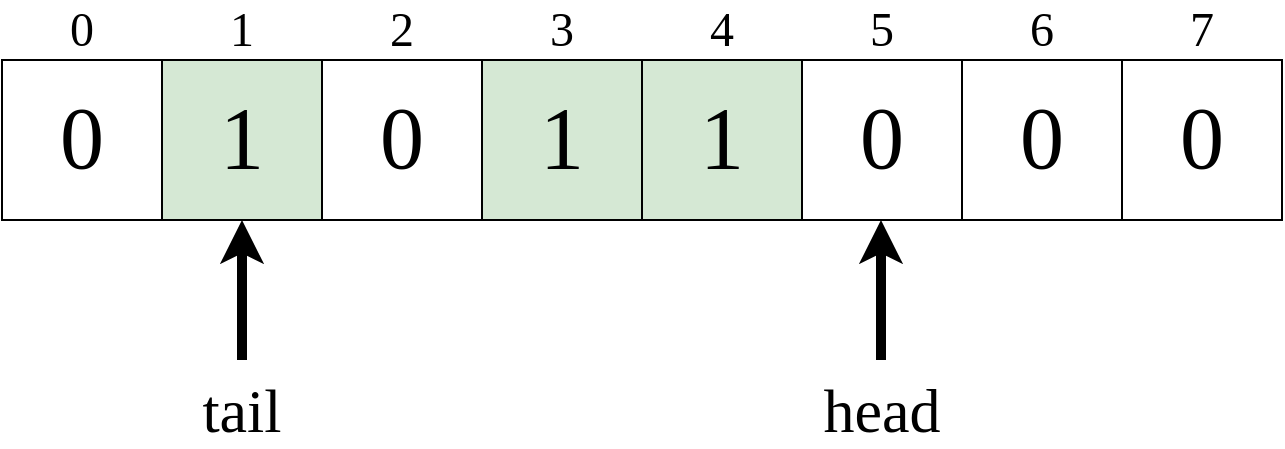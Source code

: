<mxfile version="26.0.16" pages="4">
  <diagram name="linear" id="iorF5-DQticFu5ToTuOB">
    <mxGraphModel dx="1242" dy="785" grid="1" gridSize="10" guides="1" tooltips="1" connect="1" arrows="1" fold="1" page="1" pageScale="1" pageWidth="850" pageHeight="1100" math="0" shadow="0">
      <root>
        <mxCell id="0" />
        <mxCell id="1" parent="0" />
        <mxCell id="y5Sw55TFfegSSbZNmddy-1" value="&lt;font face=&quot;Source Code Pro&quot; style=&quot;font-size: 44px;&quot;&gt;0&lt;/font&gt;" style="rounded=0;whiteSpace=wrap;html=1;" vertex="1" parent="1">
          <mxGeometry x="80" y="290" width="80" height="80" as="geometry" />
        </mxCell>
        <mxCell id="y5Sw55TFfegSSbZNmddy-2" value="&lt;span style=&quot;font-family: &amp;quot;Source Code Pro&amp;quot;; font-size: 44px;&quot;&gt;1&lt;/span&gt;" style="rounded=0;whiteSpace=wrap;html=1;fillColor=#d5e8d4;strokeColor=#000000;" vertex="1" parent="1">
          <mxGeometry x="160" y="290" width="80" height="80" as="geometry" />
        </mxCell>
        <mxCell id="y5Sw55TFfegSSbZNmddy-3" value="&lt;font face=&quot;Source Code Pro&quot; style=&quot;font-size: 44px;&quot;&gt;0&lt;/font&gt;" style="rounded=0;whiteSpace=wrap;html=1;fillColor=default;strokeColor=#000000;" vertex="1" parent="1">
          <mxGeometry x="240" y="290" width="80" height="80" as="geometry" />
        </mxCell>
        <mxCell id="y5Sw55TFfegSSbZNmddy-4" value="&lt;span style=&quot;font-family: &amp;quot;Source Code Pro&amp;quot;; font-size: 44px;&quot;&gt;1&lt;/span&gt;" style="rounded=0;whiteSpace=wrap;html=1;fillColor=#d5e8d4;strokeColor=#000000;" vertex="1" parent="1">
          <mxGeometry x="320" y="290" width="80" height="80" as="geometry" />
        </mxCell>
        <mxCell id="y5Sw55TFfegSSbZNmddy-5" value="&lt;font face=&quot;Source Code Pro&quot; style=&quot;font-size: 44px;&quot;&gt;1&lt;/font&gt;" style="rounded=0;whiteSpace=wrap;html=1;fillColor=#d5e8d4;strokeColor=#000000;" vertex="1" parent="1">
          <mxGeometry x="400" y="290" width="80" height="80" as="geometry" />
        </mxCell>
        <mxCell id="y5Sw55TFfegSSbZNmddy-6" value="&lt;span style=&quot;font-family: &amp;quot;Source Code Pro&amp;quot;; font-size: 44px;&quot;&gt;0&lt;/span&gt;" style="rounded=0;whiteSpace=wrap;html=1;" vertex="1" parent="1">
          <mxGeometry x="480" y="290" width="80" height="80" as="geometry" />
        </mxCell>
        <mxCell id="y5Sw55TFfegSSbZNmddy-7" value="&lt;font face=&quot;Source Code Pro&quot; style=&quot;font-size: 44px;&quot;&gt;0&lt;/font&gt;" style="rounded=0;whiteSpace=wrap;html=1;" vertex="1" parent="1">
          <mxGeometry x="560" y="290" width="80" height="80" as="geometry" />
        </mxCell>
        <mxCell id="y5Sw55TFfegSSbZNmddy-8" value="&lt;span style=&quot;font-family: &amp;quot;Source Code Pro&amp;quot;; font-size: 44px;&quot;&gt;0&lt;/span&gt;" style="rounded=0;whiteSpace=wrap;html=1;" vertex="1" parent="1">
          <mxGeometry x="640" y="290" width="80" height="80" as="geometry" />
        </mxCell>
        <mxCell id="y5Sw55TFfegSSbZNmddy-9" value="" style="endArrow=classic;html=1;rounded=0;entryX=0.5;entryY=1;entryDx=0;entryDy=0;strokeWidth=5;" edge="1" parent="1" target="y5Sw55TFfegSSbZNmddy-2">
          <mxGeometry width="50" height="50" relative="1" as="geometry">
            <mxPoint x="200" y="440" as="sourcePoint" />
            <mxPoint x="240" y="450" as="targetPoint" />
          </mxGeometry>
        </mxCell>
        <mxCell id="y5Sw55TFfegSSbZNmddy-10" value="" style="endArrow=classic;html=1;rounded=0;entryX=0.5;entryY=1;entryDx=0;entryDy=0;strokeWidth=5;" edge="1" parent="1">
          <mxGeometry width="50" height="50" relative="1" as="geometry">
            <mxPoint x="519.5" y="440" as="sourcePoint" />
            <mxPoint x="519.5" y="370" as="targetPoint" />
          </mxGeometry>
        </mxCell>
        <mxCell id="y5Sw55TFfegSSbZNmddy-12" value="&lt;font style=&quot;font-size: 31px;&quot; face=&quot;Source Code Pro&quot;&gt;head&lt;/font&gt;" style="text;html=1;align=center;verticalAlign=middle;whiteSpace=wrap;rounded=0;" vertex="1" parent="1">
          <mxGeometry x="490" y="450" width="60" height="30" as="geometry" />
        </mxCell>
        <mxCell id="y5Sw55TFfegSSbZNmddy-13" value="&lt;font style=&quot;font-size: 31px;&quot; face=&quot;Source Code Pro&quot;&gt;tail&lt;/font&gt;" style="text;html=1;align=center;verticalAlign=middle;whiteSpace=wrap;rounded=0;" vertex="1" parent="1">
          <mxGeometry x="170" y="450" width="60" height="30" as="geometry" />
        </mxCell>
        <mxCell id="y5Sw55TFfegSSbZNmddy-14" value="&lt;font style=&quot;font-size: 24px;&quot; face=&quot;Source Code Pro&quot;&gt;0&lt;/font&gt;" style="text;html=1;align=center;verticalAlign=middle;whiteSpace=wrap;rounded=0;" vertex="1" parent="1">
          <mxGeometry x="80" y="260" width="80" height="30" as="geometry" />
        </mxCell>
        <mxCell id="y5Sw55TFfegSSbZNmddy-15" value="&lt;font style=&quot;font-size: 24px;&quot; face=&quot;Source Code Pro&quot;&gt;1&lt;/font&gt;" style="text;html=1;align=center;verticalAlign=middle;whiteSpace=wrap;rounded=0;" vertex="1" parent="1">
          <mxGeometry x="160" y="260" width="80" height="30" as="geometry" />
        </mxCell>
        <mxCell id="y5Sw55TFfegSSbZNmddy-16" value="&lt;font style=&quot;font-size: 24px;&quot; face=&quot;Source Code Pro&quot;&gt;2&lt;/font&gt;" style="text;html=1;align=center;verticalAlign=middle;whiteSpace=wrap;rounded=0;" vertex="1" parent="1">
          <mxGeometry x="240" y="260" width="80" height="30" as="geometry" />
        </mxCell>
        <mxCell id="y5Sw55TFfegSSbZNmddy-17" value="&lt;font style=&quot;font-size: 24px;&quot; face=&quot;Source Code Pro&quot;&gt;3&lt;/font&gt;" style="text;html=1;align=center;verticalAlign=middle;whiteSpace=wrap;rounded=0;" vertex="1" parent="1">
          <mxGeometry x="320" y="260" width="80" height="30" as="geometry" />
        </mxCell>
        <mxCell id="y5Sw55TFfegSSbZNmddy-19" value="&lt;font style=&quot;font-size: 24px;&quot; face=&quot;Source Code Pro&quot;&gt;4&lt;/font&gt;" style="text;html=1;align=center;verticalAlign=middle;whiteSpace=wrap;rounded=0;" vertex="1" parent="1">
          <mxGeometry x="400" y="260" width="80" height="30" as="geometry" />
        </mxCell>
        <mxCell id="y5Sw55TFfegSSbZNmddy-20" value="&lt;font style=&quot;font-size: 24px;&quot; face=&quot;Source Code Pro&quot;&gt;5&lt;/font&gt;" style="text;html=1;align=center;verticalAlign=middle;whiteSpace=wrap;rounded=0;" vertex="1" parent="1">
          <mxGeometry x="480" y="260" width="80" height="30" as="geometry" />
        </mxCell>
        <mxCell id="y5Sw55TFfegSSbZNmddy-21" value="&lt;font style=&quot;font-size: 24px;&quot; face=&quot;Source Code Pro&quot;&gt;6&lt;/font&gt;" style="text;html=1;align=center;verticalAlign=middle;whiteSpace=wrap;rounded=0;" vertex="1" parent="1">
          <mxGeometry x="560" y="260" width="80" height="30" as="geometry" />
        </mxCell>
        <mxCell id="y5Sw55TFfegSSbZNmddy-22" value="&lt;font style=&quot;font-size: 24px;&quot; face=&quot;Source Code Pro&quot;&gt;7&lt;/font&gt;" style="text;html=1;align=center;verticalAlign=middle;whiteSpace=wrap;rounded=0;" vertex="1" parent="1">
          <mxGeometry x="640" y="260" width="80" height="30" as="geometry" />
        </mxCell>
      </root>
    </mxGraphModel>
  </diagram>
  <diagram id="TUqkb0_KF1jzBeew8d4P" name="age_simple">
    <mxGraphModel dx="1242" dy="785" grid="1" gridSize="10" guides="1" tooltips="1" connect="1" arrows="1" fold="1" page="1" pageScale="1" pageWidth="850" pageHeight="1100" math="0" shadow="0">
      <root>
        <mxCell id="0" />
        <mxCell id="1" parent="0" />
        <mxCell id="sFkkyBenSnvIeUYHqRKu-1" value="" style="endArrow=none;html=1;rounded=0;strokeWidth=3;" edge="1" parent="1" source="sFkkyBenSnvIeUYHqRKu-11">
          <mxGeometry width="50" height="50" relative="1" as="geometry">
            <mxPoint x="240" y="360" as="sourcePoint" />
            <mxPoint x="520" y="360" as="targetPoint" />
          </mxGeometry>
        </mxCell>
        <mxCell id="sFkkyBenSnvIeUYHqRKu-4" value="" style="endArrow=none;html=1;rounded=0;strokeWidth=3;" edge="1" parent="1" target="sFkkyBenSnvIeUYHqRKu-2">
          <mxGeometry width="50" height="50" relative="1" as="geometry">
            <mxPoint x="240" y="360" as="sourcePoint" />
            <mxPoint x="520" y="360" as="targetPoint" />
          </mxGeometry>
        </mxCell>
        <mxCell id="sFkkyBenSnvIeUYHqRKu-2" value="" style="ellipse;whiteSpace=wrap;html=1;aspect=fixed;fillColor=#00FFFF;" vertex="1" parent="1">
          <mxGeometry x="270" y="350" width="20" height="20" as="geometry" />
        </mxCell>
        <mxCell id="sFkkyBenSnvIeUYHqRKu-5" value="&lt;font style=&quot;font-size: 21px;&quot; face=&quot;Source Code Pro&quot;&gt;0&lt;/font&gt;" style="text;html=1;align=center;verticalAlign=middle;whiteSpace=wrap;rounded=0;" vertex="1" parent="1">
          <mxGeometry x="220" y="345" width="20" height="30" as="geometry" />
        </mxCell>
        <mxCell id="sFkkyBenSnvIeUYHqRKu-6" value="&lt;font style=&quot;font-size: 21px;&quot; face=&quot;Source Code Pro&quot;&gt;7&lt;/font&gt;" style="text;html=1;align=center;verticalAlign=middle;whiteSpace=wrap;rounded=0;" vertex="1" parent="1">
          <mxGeometry x="520" y="345" width="20" height="30" as="geometry" />
        </mxCell>
        <mxCell id="sFkkyBenSnvIeUYHqRKu-8" value="&lt;font style=&quot;font-size: 21px;&quot; face=&quot;Source Code Pro&quot;&gt;tail&lt;/font&gt;" style="text;html=1;align=center;verticalAlign=middle;whiteSpace=wrap;rounded=0;" vertex="1" parent="1">
          <mxGeometry x="250" y="310" width="60" height="30" as="geometry" />
        </mxCell>
        <mxCell id="sFkkyBenSnvIeUYHqRKu-10" value="" style="endArrow=none;html=1;rounded=0;strokeWidth=3;" edge="1" parent="1" source="sFkkyBenSnvIeUYHqRKu-2" target="sFkkyBenSnvIeUYHqRKu-9">
          <mxGeometry width="50" height="50" relative="1" as="geometry">
            <mxPoint x="290" y="360" as="sourcePoint" />
            <mxPoint x="520" y="360" as="targetPoint" />
          </mxGeometry>
        </mxCell>
        <mxCell id="sFkkyBenSnvIeUYHqRKu-9" value="" style="ellipse;whiteSpace=wrap;html=1;aspect=fixed;fillColor=#B31B1B;" vertex="1" parent="1">
          <mxGeometry x="350" y="350" width="20" height="20" as="geometry" />
        </mxCell>
        <mxCell id="sFkkyBenSnvIeUYHqRKu-12" value="" style="endArrow=none;html=1;rounded=0;strokeWidth=3;" edge="1" parent="1" source="sFkkyBenSnvIeUYHqRKu-9" target="sFkkyBenSnvIeUYHqRKu-11">
          <mxGeometry width="50" height="50" relative="1" as="geometry">
            <mxPoint x="370" y="360" as="sourcePoint" />
            <mxPoint x="520" y="360" as="targetPoint" />
          </mxGeometry>
        </mxCell>
        <mxCell id="sFkkyBenSnvIeUYHqRKu-11" value="" style="ellipse;whiteSpace=wrap;html=1;aspect=fixed;fillColor=#B31B1B;" vertex="1" parent="1">
          <mxGeometry x="390" y="350" width="20" height="20" as="geometry" />
        </mxCell>
        <mxCell id="sFkkyBenSnvIeUYHqRKu-13" value="&lt;font style=&quot;font-size: 21px;&quot; face=&quot;Source Code Pro&quot;&gt;seq_num&lt;sub&gt;0&lt;/sub&gt;&lt;/font&gt;" style="text;html=1;align=center;verticalAlign=middle;whiteSpace=wrap;rounded=0;" vertex="1" parent="1">
          <mxGeometry x="330" y="375" width="60" height="30" as="geometry" />
        </mxCell>
        <mxCell id="sFkkyBenSnvIeUYHqRKu-14" value="&lt;font style=&quot;font-size: 21px;&quot; face=&quot;Source Code Pro&quot;&gt;seq_num&lt;/font&gt;&lt;font style=&quot;font-size: 17.5px;&quot; face=&quot;Source Code Pro&quot;&gt;&lt;sub&gt;1&lt;/sub&gt;&lt;/font&gt;" style="text;html=1;align=center;verticalAlign=middle;whiteSpace=wrap;rounded=0;" vertex="1" parent="1">
          <mxGeometry x="370" y="310" width="60" height="30" as="geometry" />
        </mxCell>
      </root>
    </mxGraphModel>
  </diagram>
  <diagram name="age_wrap" id="SFHMOunAUknykMMoJbLo">
    <mxGraphModel dx="1242" dy="785" grid="1" gridSize="10" guides="1" tooltips="1" connect="1" arrows="1" fold="1" page="1" pageScale="1" pageWidth="850" pageHeight="1100" math="0" shadow="0">
      <root>
        <mxCell id="wDjwoovhi1Irap-E1zou-0" />
        <mxCell id="wDjwoovhi1Irap-E1zou-1" parent="wDjwoovhi1Irap-E1zou-0" />
        <mxCell id="wDjwoovhi1Irap-E1zou-2" value="" style="endArrow=none;html=1;rounded=0;strokeWidth=3;" edge="1" parent="wDjwoovhi1Irap-E1zou-1" source="wDjwoovhi1Irap-E1zou-11">
          <mxGeometry width="50" height="50" relative="1" as="geometry">
            <mxPoint x="240" y="360" as="sourcePoint" />
            <mxPoint x="520" y="360" as="targetPoint" />
          </mxGeometry>
        </mxCell>
        <mxCell id="wDjwoovhi1Irap-E1zou-3" value="" style="endArrow=none;html=1;rounded=0;strokeWidth=3;" edge="1" parent="wDjwoovhi1Irap-E1zou-1" target="wDjwoovhi1Irap-E1zou-4" source="wDjwoovhi1Irap-E1zou-9">
          <mxGeometry width="50" height="50" relative="1" as="geometry">
            <mxPoint x="240" y="360" as="sourcePoint" />
            <mxPoint x="520" y="360" as="targetPoint" />
          </mxGeometry>
        </mxCell>
        <mxCell id="wDjwoovhi1Irap-E1zou-5" value="&lt;font style=&quot;font-size: 21px;&quot; face=&quot;Source Code Pro&quot;&gt;0&lt;/font&gt;" style="text;html=1;align=center;verticalAlign=middle;whiteSpace=wrap;rounded=0;" vertex="1" parent="wDjwoovhi1Irap-E1zou-1">
          <mxGeometry x="220" y="345" width="20" height="30" as="geometry" />
        </mxCell>
        <mxCell id="wDjwoovhi1Irap-E1zou-6" value="&lt;font style=&quot;font-size: 21px;&quot; face=&quot;Source Code Pro&quot;&gt;7&lt;/font&gt;" style="text;html=1;align=center;verticalAlign=middle;whiteSpace=wrap;rounded=0;" vertex="1" parent="wDjwoovhi1Irap-E1zou-1">
          <mxGeometry x="520" y="345" width="20" height="30" as="geometry" />
        </mxCell>
        <mxCell id="wDjwoovhi1Irap-E1zou-7" value="&lt;font style=&quot;font-size: 21px;&quot; face=&quot;Source Code Pro&quot;&gt;tail&lt;/font&gt;" style="text;html=1;align=center;verticalAlign=middle;whiteSpace=wrap;rounded=0;" vertex="1" parent="wDjwoovhi1Irap-E1zou-1">
          <mxGeometry x="330" y="375" width="60" height="30" as="geometry" />
        </mxCell>
        <mxCell id="wDjwoovhi1Irap-E1zou-8" value="" style="endArrow=none;html=1;rounded=0;strokeWidth=3;" edge="1" parent="wDjwoovhi1Irap-E1zou-1" source="wDjwoovhi1Irap-E1zou-4" target="wDjwoovhi1Irap-E1zou-9">
          <mxGeometry width="50" height="50" relative="1" as="geometry">
            <mxPoint x="290" y="360" as="sourcePoint" />
            <mxPoint x="520" y="360" as="targetPoint" />
          </mxGeometry>
        </mxCell>
        <mxCell id="wDjwoovhi1Irap-E1zou-10" value="" style="endArrow=none;html=1;rounded=0;strokeWidth=3;" edge="1" parent="wDjwoovhi1Irap-E1zou-1" source="wDjwoovhi1Irap-E1zou-4" target="wDjwoovhi1Irap-E1zou-11">
          <mxGeometry width="50" height="50" relative="1" as="geometry">
            <mxPoint x="370" y="360" as="sourcePoint" />
            <mxPoint x="520" y="360" as="targetPoint" />
          </mxGeometry>
        </mxCell>
        <mxCell id="wDjwoovhi1Irap-E1zou-11" value="" style="ellipse;whiteSpace=wrap;html=1;aspect=fixed;fillColor=#B31B1B;" vertex="1" parent="wDjwoovhi1Irap-E1zou-1">
          <mxGeometry x="430" y="350" width="20" height="20" as="geometry" />
        </mxCell>
        <mxCell id="wDjwoovhi1Irap-E1zou-12" value="&lt;font style=&quot;font-size: 21px;&quot; face=&quot;Source Code Pro&quot;&gt;seq_num&lt;sub&gt;0&lt;/sub&gt;&lt;/font&gt;" style="text;html=1;align=center;verticalAlign=middle;whiteSpace=wrap;rounded=0;" vertex="1" parent="wDjwoovhi1Irap-E1zou-1">
          <mxGeometry x="250" y="310" width="60" height="30" as="geometry" />
        </mxCell>
        <mxCell id="wDjwoovhi1Irap-E1zou-13" value="&lt;font style=&quot;font-size: 21px;&quot; face=&quot;Source Code Pro&quot;&gt;seq_num&lt;/font&gt;&lt;font style=&quot;font-size: 17.5px;&quot; face=&quot;Source Code Pro&quot;&gt;&lt;sub&gt;1&lt;/sub&gt;&lt;/font&gt;" style="text;html=1;align=center;verticalAlign=middle;whiteSpace=wrap;rounded=0;" vertex="1" parent="wDjwoovhi1Irap-E1zou-1">
          <mxGeometry x="410" y="310" width="60" height="30" as="geometry" />
        </mxCell>
        <mxCell id="tXcP93TxvqPwkJQUKQcK-2" value="" style="endArrow=none;html=1;rounded=0;strokeWidth=3;" edge="1" parent="wDjwoovhi1Irap-E1zou-1" source="wDjwoovhi1Irap-E1zou-9" target="wDjwoovhi1Irap-E1zou-4">
          <mxGeometry width="50" height="50" relative="1" as="geometry">
            <mxPoint x="320" y="360" as="sourcePoint" />
            <mxPoint x="430" y="360" as="targetPoint" />
          </mxGeometry>
        </mxCell>
        <mxCell id="wDjwoovhi1Irap-E1zou-4" value="" style="ellipse;whiteSpace=wrap;html=1;aspect=fixed;fillColor=#00FFFF;" vertex="1" parent="wDjwoovhi1Irap-E1zou-1">
          <mxGeometry x="350" y="350" width="20" height="20" as="geometry" />
        </mxCell>
        <mxCell id="tXcP93TxvqPwkJQUKQcK-3" value="" style="endArrow=none;html=1;rounded=0;strokeWidth=3;" edge="1" parent="wDjwoovhi1Irap-E1zou-1" target="wDjwoovhi1Irap-E1zou-9">
          <mxGeometry width="50" height="50" relative="1" as="geometry">
            <mxPoint x="240" y="360" as="sourcePoint" />
            <mxPoint x="350" y="360" as="targetPoint" />
          </mxGeometry>
        </mxCell>
        <mxCell id="wDjwoovhi1Irap-E1zou-9" value="" style="ellipse;whiteSpace=wrap;html=1;aspect=fixed;fillColor=#B31B1B;" vertex="1" parent="wDjwoovhi1Irap-E1zou-1">
          <mxGeometry x="270" y="350" width="20" height="20" as="geometry" />
        </mxCell>
      </root>
    </mxGraphModel>
  </diagram>
  <diagram name="epoch" id="OXj60RpQXs8doxNDlRI0">
    <mxGraphModel dx="1242" dy="785" grid="1" gridSize="10" guides="1" tooltips="1" connect="1" arrows="1" fold="1" page="1" pageScale="1" pageWidth="850" pageHeight="1100" math="0" shadow="0">
      <root>
        <mxCell id="mmZFVgVg_xok-O6hDFrk-0" />
        <mxCell id="mmZFVgVg_xok-O6hDFrk-1" parent="mmZFVgVg_xok-O6hDFrk-0" />
        <mxCell id="mmZFVgVg_xok-O6hDFrk-2" value="&lt;font face=&quot;Source Code Pro&quot; style=&quot;font-size: 44px;&quot;&gt;0&lt;/font&gt;" style="rounded=0;whiteSpace=wrap;html=1;" vertex="1" parent="mmZFVgVg_xok-O6hDFrk-1">
          <mxGeometry x="60" y="290" width="80" height="80" as="geometry" />
        </mxCell>
        <mxCell id="mmZFVgVg_xok-O6hDFrk-3" value="&lt;span style=&quot;font-family: &amp;quot;Source Code Pro&amp;quot;; font-size: 44px;&quot;&gt;1&lt;/span&gt;" style="rounded=0;whiteSpace=wrap;html=1;fillColor=#d5e8d4;strokeColor=#000000;" vertex="1" parent="mmZFVgVg_xok-O6hDFrk-1">
          <mxGeometry x="140" y="290" width="80" height="80" as="geometry" />
        </mxCell>
        <mxCell id="mmZFVgVg_xok-O6hDFrk-4" value="&lt;font face=&quot;Source Code Pro&quot; style=&quot;font-size: 44px;&quot;&gt;0&lt;/font&gt;" style="rounded=0;whiteSpace=wrap;html=1;fillColor=default;strokeColor=#000000;" vertex="1" parent="mmZFVgVg_xok-O6hDFrk-1">
          <mxGeometry x="240" y="290" width="80" height="80" as="geometry" />
        </mxCell>
        <mxCell id="mmZFVgVg_xok-O6hDFrk-5" value="&lt;span style=&quot;font-family: &amp;quot;Source Code Pro&amp;quot;; font-size: 44px;&quot;&gt;1&lt;/span&gt;" style="rounded=0;whiteSpace=wrap;html=1;fillColor=#d5e8d4;strokeColor=#000000;" vertex="1" parent="mmZFVgVg_xok-O6hDFrk-1">
          <mxGeometry x="320" y="290" width="80" height="80" as="geometry" />
        </mxCell>
        <mxCell id="mmZFVgVg_xok-O6hDFrk-6" value="&lt;font face=&quot;Source Code Pro&quot; style=&quot;font-size: 44px;&quot;&gt;1&lt;/font&gt;" style="rounded=0;whiteSpace=wrap;html=1;fillColor=#d5e8d4;strokeColor=#000000;" vertex="1" parent="mmZFVgVg_xok-O6hDFrk-1">
          <mxGeometry x="420" y="290" width="80" height="80" as="geometry" />
        </mxCell>
        <mxCell id="mmZFVgVg_xok-O6hDFrk-7" value="&lt;span style=&quot;font-family: &amp;quot;Source Code Pro&amp;quot;; font-size: 44px;&quot;&gt;0&lt;/span&gt;" style="rounded=0;whiteSpace=wrap;html=1;" vertex="1" parent="mmZFVgVg_xok-O6hDFrk-1">
          <mxGeometry x="500" y="290" width="80" height="80" as="geometry" />
        </mxCell>
        <mxCell id="mmZFVgVg_xok-O6hDFrk-8" value="&lt;font face=&quot;Source Code Pro&quot; style=&quot;font-size: 44px;&quot;&gt;0&lt;/font&gt;" style="rounded=0;whiteSpace=wrap;html=1;" vertex="1" parent="mmZFVgVg_xok-O6hDFrk-1">
          <mxGeometry x="600" y="290" width="80" height="80" as="geometry" />
        </mxCell>
        <mxCell id="mmZFVgVg_xok-O6hDFrk-9" value="&lt;span style=&quot;font-family: &amp;quot;Source Code Pro&amp;quot;; font-size: 44px;&quot;&gt;0&lt;/span&gt;" style="rounded=0;whiteSpace=wrap;html=1;" vertex="1" parent="mmZFVgVg_xok-O6hDFrk-1">
          <mxGeometry x="680" y="290" width="80" height="80" as="geometry" />
        </mxCell>
        <mxCell id="mmZFVgVg_xok-O6hDFrk-10" value="" style="endArrow=classic;html=1;rounded=0;entryX=0.5;entryY=1;entryDx=0;entryDy=0;strokeWidth=5;" edge="1" parent="mmZFVgVg_xok-O6hDFrk-1" target="mmZFVgVg_xok-O6hDFrk-3">
          <mxGeometry width="50" height="50" relative="1" as="geometry">
            <mxPoint x="180" y="440" as="sourcePoint" />
            <mxPoint x="220" y="450" as="targetPoint" />
          </mxGeometry>
        </mxCell>
        <mxCell id="mmZFVgVg_xok-O6hDFrk-11" value="" style="endArrow=classic;html=1;rounded=0;entryX=0.5;entryY=1;entryDx=0;entryDy=0;strokeWidth=5;" edge="1" parent="mmZFVgVg_xok-O6hDFrk-1">
          <mxGeometry width="50" height="50" relative="1" as="geometry">
            <mxPoint x="539.5" y="440" as="sourcePoint" />
            <mxPoint x="539.5" y="370" as="targetPoint" />
          </mxGeometry>
        </mxCell>
        <mxCell id="mmZFVgVg_xok-O6hDFrk-12" value="&lt;font style=&quot;font-size: 31px;&quot; face=&quot;Source Code Pro&quot;&gt;head&lt;/font&gt;" style="text;html=1;align=center;verticalAlign=middle;whiteSpace=wrap;rounded=0;" vertex="1" parent="mmZFVgVg_xok-O6hDFrk-1">
          <mxGeometry x="510" y="450" width="60" height="30" as="geometry" />
        </mxCell>
        <mxCell id="mmZFVgVg_xok-O6hDFrk-13" value="&lt;font style=&quot;font-size: 31px;&quot; face=&quot;Source Code Pro&quot;&gt;tail&lt;/font&gt;" style="text;html=1;align=center;verticalAlign=middle;whiteSpace=wrap;rounded=0;" vertex="1" parent="mmZFVgVg_xok-O6hDFrk-1">
          <mxGeometry x="150" y="450" width="60" height="30" as="geometry" />
        </mxCell>
        <mxCell id="mmZFVgVg_xok-O6hDFrk-14" value="&lt;font style=&quot;font-size: 24px;&quot; face=&quot;Source Code Pro&quot;&gt;0&lt;/font&gt;" style="text;html=1;align=center;verticalAlign=middle;whiteSpace=wrap;rounded=0;" vertex="1" parent="mmZFVgVg_xok-O6hDFrk-1">
          <mxGeometry x="60" y="260" width="80" height="30" as="geometry" />
        </mxCell>
        <mxCell id="mmZFVgVg_xok-O6hDFrk-15" value="&lt;font style=&quot;font-size: 24px;&quot; face=&quot;Source Code Pro&quot;&gt;1&lt;/font&gt;" style="text;html=1;align=center;verticalAlign=middle;whiteSpace=wrap;rounded=0;" vertex="1" parent="mmZFVgVg_xok-O6hDFrk-1">
          <mxGeometry x="140" y="260" width="80" height="30" as="geometry" />
        </mxCell>
        <mxCell id="mmZFVgVg_xok-O6hDFrk-16" value="&lt;font style=&quot;font-size: 24px;&quot; face=&quot;Source Code Pro&quot;&gt;2&lt;/font&gt;" style="text;html=1;align=center;verticalAlign=middle;whiteSpace=wrap;rounded=0;" vertex="1" parent="mmZFVgVg_xok-O6hDFrk-1">
          <mxGeometry x="240" y="260" width="80" height="30" as="geometry" />
        </mxCell>
        <mxCell id="mmZFVgVg_xok-O6hDFrk-17" value="&lt;font style=&quot;font-size: 24px;&quot; face=&quot;Source Code Pro&quot;&gt;3&lt;/font&gt;" style="text;html=1;align=center;verticalAlign=middle;whiteSpace=wrap;rounded=0;" vertex="1" parent="mmZFVgVg_xok-O6hDFrk-1">
          <mxGeometry x="320" y="260" width="80" height="30" as="geometry" />
        </mxCell>
        <mxCell id="mmZFVgVg_xok-O6hDFrk-18" value="&lt;font style=&quot;font-size: 24px;&quot; face=&quot;Source Code Pro&quot;&gt;4&lt;/font&gt;" style="text;html=1;align=center;verticalAlign=middle;whiteSpace=wrap;rounded=0;" vertex="1" parent="mmZFVgVg_xok-O6hDFrk-1">
          <mxGeometry x="420" y="260" width="80" height="30" as="geometry" />
        </mxCell>
        <mxCell id="mmZFVgVg_xok-O6hDFrk-19" value="&lt;font style=&quot;font-size: 24px;&quot; face=&quot;Source Code Pro&quot;&gt;5&lt;/font&gt;" style="text;html=1;align=center;verticalAlign=middle;whiteSpace=wrap;rounded=0;" vertex="1" parent="mmZFVgVg_xok-O6hDFrk-1">
          <mxGeometry x="500" y="260" width="80" height="30" as="geometry" />
        </mxCell>
        <mxCell id="mmZFVgVg_xok-O6hDFrk-20" value="&lt;font style=&quot;font-size: 24px;&quot; face=&quot;Source Code Pro&quot;&gt;6&lt;/font&gt;" style="text;html=1;align=center;verticalAlign=middle;whiteSpace=wrap;rounded=0;" vertex="1" parent="mmZFVgVg_xok-O6hDFrk-1">
          <mxGeometry x="600" y="260" width="80" height="30" as="geometry" />
        </mxCell>
        <mxCell id="mmZFVgVg_xok-O6hDFrk-21" value="&lt;font style=&quot;font-size: 24px;&quot; face=&quot;Source Code Pro&quot;&gt;7&lt;/font&gt;" style="text;html=1;align=center;verticalAlign=middle;whiteSpace=wrap;rounded=0;" vertex="1" parent="mmZFVgVg_xok-O6hDFrk-1">
          <mxGeometry x="680" y="260" width="80" height="30" as="geometry" />
        </mxCell>
        <mxCell id="QnGxJcW_hyr-pAwAUspU-0" value="" style="verticalLabelPosition=bottom;shadow=0;dashed=0;align=center;html=1;verticalAlign=top;strokeWidth=2;shape=mxgraph.mockup.markup.curlyBrace;whiteSpace=wrap;strokeColor=#000000;" vertex="1" parent="mmZFVgVg_xok-O6hDFrk-1">
          <mxGeometry x="60" y="220" width="150" height="20" as="geometry" />
        </mxCell>
        <mxCell id="QnGxJcW_hyr-pAwAUspU-1" value="" style="verticalLabelPosition=bottom;shadow=0;dashed=0;align=center;html=1;verticalAlign=top;strokeWidth=2;shape=mxgraph.mockup.markup.curlyBrace;whiteSpace=wrap;strokeColor=#000000;" vertex="1" parent="mmZFVgVg_xok-O6hDFrk-1">
          <mxGeometry x="240" y="220" width="150" height="20" as="geometry" />
        </mxCell>
        <mxCell id="QnGxJcW_hyr-pAwAUspU-2" value="" style="verticalLabelPosition=bottom;shadow=0;dashed=0;align=center;html=1;verticalAlign=top;strokeWidth=2;shape=mxgraph.mockup.markup.curlyBrace;whiteSpace=wrap;strokeColor=#000000;" vertex="1" parent="mmZFVgVg_xok-O6hDFrk-1">
          <mxGeometry x="420" y="220" width="150" height="20" as="geometry" />
        </mxCell>
        <mxCell id="QnGxJcW_hyr-pAwAUspU-3" value="" style="verticalLabelPosition=bottom;shadow=0;dashed=0;align=center;html=1;verticalAlign=top;strokeWidth=2;shape=mxgraph.mockup.markup.curlyBrace;whiteSpace=wrap;strokeColor=#000000;" vertex="1" parent="mmZFVgVg_xok-O6hDFrk-1">
          <mxGeometry x="600" y="220" width="150" height="20" as="geometry" />
        </mxCell>
        <mxCell id="QnGxJcW_hyr-pAwAUspU-4" value="&lt;font style=&quot;font-size: 31px;&quot; face=&quot;Source Code Pro&quot;&gt;Epoch 0&lt;/font&gt;" style="text;html=1;align=center;verticalAlign=middle;whiteSpace=wrap;rounded=0;" vertex="1" parent="mmZFVgVg_xok-O6hDFrk-1">
          <mxGeometry x="60" y="180" width="160" height="30" as="geometry" />
        </mxCell>
        <mxCell id="QnGxJcW_hyr-pAwAUspU-5" value="&lt;font style=&quot;font-size: 31px;&quot; face=&quot;Source Code Pro&quot;&gt;Epoch 1&lt;/font&gt;" style="text;html=1;align=center;verticalAlign=middle;whiteSpace=wrap;rounded=0;" vertex="1" parent="mmZFVgVg_xok-O6hDFrk-1">
          <mxGeometry x="235" y="180" width="160" height="30" as="geometry" />
        </mxCell>
        <mxCell id="QnGxJcW_hyr-pAwAUspU-6" value="&lt;font style=&quot;font-size: 31px;&quot; face=&quot;Source Code Pro&quot;&gt;Epoch 2&lt;/font&gt;" style="text;html=1;align=center;verticalAlign=middle;whiteSpace=wrap;rounded=0;" vertex="1" parent="mmZFVgVg_xok-O6hDFrk-1">
          <mxGeometry x="420" y="180" width="160" height="30" as="geometry" />
        </mxCell>
        <mxCell id="QnGxJcW_hyr-pAwAUspU-7" value="&lt;font style=&quot;font-size: 31px;&quot; face=&quot;Source Code Pro&quot;&gt;Epoch 3&lt;/font&gt;" style="text;html=1;align=center;verticalAlign=middle;whiteSpace=wrap;rounded=0;" vertex="1" parent="mmZFVgVg_xok-O6hDFrk-1">
          <mxGeometry x="595" y="180" width="160" height="30" as="geometry" />
        </mxCell>
      </root>
    </mxGraphModel>
  </diagram>
</mxfile>
